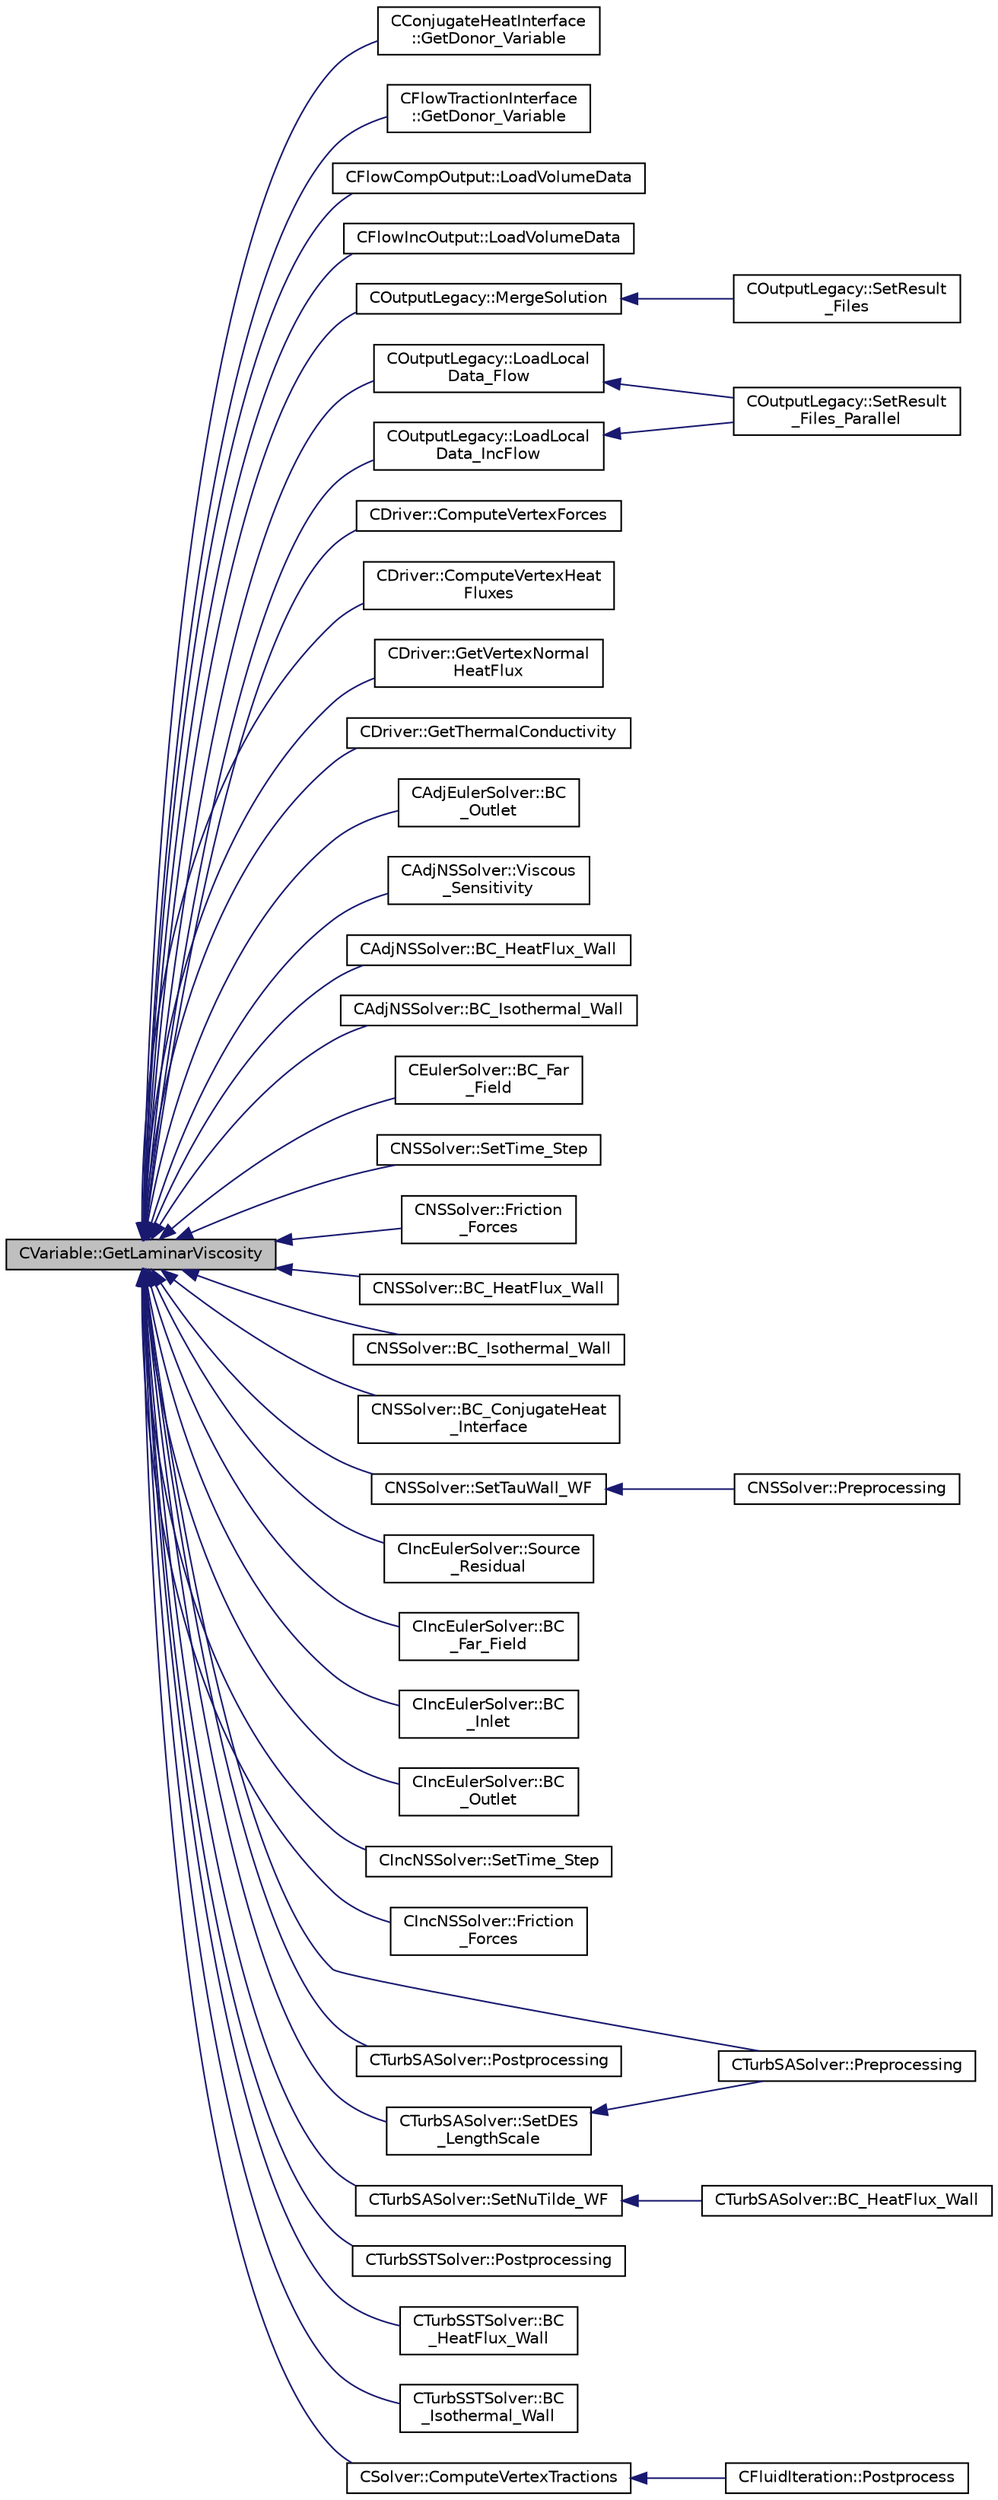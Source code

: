 digraph "CVariable::GetLaminarViscosity"
{
  edge [fontname="Helvetica",fontsize="10",labelfontname="Helvetica",labelfontsize="10"];
  node [fontname="Helvetica",fontsize="10",shape=record];
  rankdir="LR";
  Node1449 [label="CVariable::GetLaminarViscosity",height=0.2,width=0.4,color="black", fillcolor="grey75", style="filled", fontcolor="black"];
  Node1449 -> Node1450 [dir="back",color="midnightblue",fontsize="10",style="solid",fontname="Helvetica"];
  Node1450 [label="CConjugateHeatInterface\l::GetDonor_Variable",height=0.2,width=0.4,color="black", fillcolor="white", style="filled",URL="$class_c_conjugate_heat_interface.html#a202dd62e4a06b68c52ffa585d6c28149",tooltip="Retrieve the variable that will be sent from donor mesh to target mesh. "];
  Node1449 -> Node1451 [dir="back",color="midnightblue",fontsize="10",style="solid",fontname="Helvetica"];
  Node1451 [label="CFlowTractionInterface\l::GetDonor_Variable",height=0.2,width=0.4,color="black", fillcolor="white", style="filled",URL="$class_c_flow_traction_interface.html#a7c3fc88326404bd3570286e722429fbc",tooltip="Retrieve the variable that will be sent from donor mesh to target mesh. "];
  Node1449 -> Node1452 [dir="back",color="midnightblue",fontsize="10",style="solid",fontname="Helvetica"];
  Node1452 [label="CFlowCompOutput::LoadVolumeData",height=0.2,width=0.4,color="black", fillcolor="white", style="filled",URL="$class_c_flow_comp_output.html#a4dbb2657e6ea72800af13ddf08789276",tooltip="Set the values of the volume output fields for a point. "];
  Node1449 -> Node1453 [dir="back",color="midnightblue",fontsize="10",style="solid",fontname="Helvetica"];
  Node1453 [label="CFlowIncOutput::LoadVolumeData",height=0.2,width=0.4,color="black", fillcolor="white", style="filled",URL="$class_c_flow_inc_output.html#a72e2584bbcbcf7e3a94dae5344953f08",tooltip="Set the values of the volume output fields for a point. "];
  Node1449 -> Node1454 [dir="back",color="midnightblue",fontsize="10",style="solid",fontname="Helvetica"];
  Node1454 [label="COutputLegacy::MergeSolution",height=0.2,width=0.4,color="black", fillcolor="white", style="filled",URL="$class_c_output_legacy.html#af30cc9d6a1d32da2af7043901a5914cf",tooltip="Merge the solution into a data structure used for output file writing. "];
  Node1454 -> Node1455 [dir="back",color="midnightblue",fontsize="10",style="solid",fontname="Helvetica"];
  Node1455 [label="COutputLegacy::SetResult\l_Files",height=0.2,width=0.4,color="black", fillcolor="white", style="filled",URL="$class_c_output_legacy.html#aa817439538e8cf82f82acbfa0bf7e735",tooltip="Writes and organizes the all the output files, except the history one, for serial computations..."];
  Node1449 -> Node1456 [dir="back",color="midnightblue",fontsize="10",style="solid",fontname="Helvetica"];
  Node1456 [label="COutputLegacy::LoadLocal\lData_Flow",height=0.2,width=0.4,color="black", fillcolor="white", style="filled",URL="$class_c_output_legacy.html#a83e5de863b29fe3a222074d93d696d57",tooltip="Load the desired solution data into a structure used for parallel reordering and output file writing ..."];
  Node1456 -> Node1457 [dir="back",color="midnightblue",fontsize="10",style="solid",fontname="Helvetica"];
  Node1457 [label="COutputLegacy::SetResult\l_Files_Parallel",height=0.2,width=0.4,color="black", fillcolor="white", style="filled",URL="$class_c_output_legacy.html#a9e7832982d8237df4df455b027fd203b",tooltip="Writes and organizes the all the output files, except the history one, for parallel computations..."];
  Node1449 -> Node1458 [dir="back",color="midnightblue",fontsize="10",style="solid",fontname="Helvetica"];
  Node1458 [label="COutputLegacy::LoadLocal\lData_IncFlow",height=0.2,width=0.4,color="black", fillcolor="white", style="filled",URL="$class_c_output_legacy.html#a2d955089c8894a2eb795970f06e7900d",tooltip="Load the desired solution data into a structure used for parallel reordering and output file writing ..."];
  Node1458 -> Node1457 [dir="back",color="midnightblue",fontsize="10",style="solid",fontname="Helvetica"];
  Node1449 -> Node1459 [dir="back",color="midnightblue",fontsize="10",style="solid",fontname="Helvetica"];
  Node1459 [label="CDriver::ComputeVertexForces",height=0.2,width=0.4,color="black", fillcolor="white", style="filled",URL="$class_c_driver.html#a062981b2eee546849e09f0057042c1a3",tooltip="Compute the total force (pressure and shear stress) at a vertex on a specified marker (3 components)..."];
  Node1449 -> Node1460 [dir="back",color="midnightblue",fontsize="10",style="solid",fontname="Helvetica"];
  Node1460 [label="CDriver::ComputeVertexHeat\lFluxes",height=0.2,width=0.4,color="black", fillcolor="white", style="filled",URL="$class_c_driver.html#a6b9bdfedb484be9b1918b53ade55f023",tooltip="Compute the heat flux at a vertex on a specified marker (3 components). "];
  Node1449 -> Node1461 [dir="back",color="midnightblue",fontsize="10",style="solid",fontname="Helvetica"];
  Node1461 [label="CDriver::GetVertexNormal\lHeatFlux",height=0.2,width=0.4,color="black", fillcolor="white", style="filled",URL="$class_c_driver.html#a767ca7234689074b36fdfa57048b560a",tooltip="Get the wall normal component of the heat flux at a vertex on a specified marker. ..."];
  Node1449 -> Node1462 [dir="back",color="midnightblue",fontsize="10",style="solid",fontname="Helvetica"];
  Node1462 [label="CDriver::GetThermalConductivity",height=0.2,width=0.4,color="black", fillcolor="white", style="filled",URL="$class_c_driver.html#a66859e13fce9d9d52333cdf68340d8b5",tooltip="Get the thermal conductivity at a vertex on a specified marker. "];
  Node1449 -> Node1463 [dir="back",color="midnightblue",fontsize="10",style="solid",fontname="Helvetica"];
  Node1463 [label="CAdjEulerSolver::BC\l_Outlet",height=0.2,width=0.4,color="black", fillcolor="white", style="filled",URL="$class_c_adj_euler_solver.html#a0b3408be5adebd52b79bd3c5227cbe9d",tooltip="Impose the outlet boundary condition. "];
  Node1449 -> Node1464 [dir="back",color="midnightblue",fontsize="10",style="solid",fontname="Helvetica"];
  Node1464 [label="CAdjNSSolver::Viscous\l_Sensitivity",height=0.2,width=0.4,color="black", fillcolor="white", style="filled",URL="$class_c_adj_n_s_solver.html#ab05613f9de871991f55c2e1f12eac8dd",tooltip="Compute the viscous sensitivity of the functional. "];
  Node1449 -> Node1465 [dir="back",color="midnightblue",fontsize="10",style="solid",fontname="Helvetica"];
  Node1465 [label="CAdjNSSolver::BC_HeatFlux_Wall",height=0.2,width=0.4,color="black", fillcolor="white", style="filled",URL="$class_c_adj_n_s_solver.html#a1a251c98efda4a84d7cd7751cc032113",tooltip="Impose via the residual or brute force the Navier-Stokes adjoint boundary condition (heat flux)..."];
  Node1449 -> Node1466 [dir="back",color="midnightblue",fontsize="10",style="solid",fontname="Helvetica"];
  Node1466 [label="CAdjNSSolver::BC_Isothermal_Wall",height=0.2,width=0.4,color="black", fillcolor="white", style="filled",URL="$class_c_adj_n_s_solver.html#a20cd2fa256386da7791e11f40b701003",tooltip="Impose via the residual or brute force the Navier-Stokes adjoint boundary condition (heat flux)..."];
  Node1449 -> Node1467 [dir="back",color="midnightblue",fontsize="10",style="solid",fontname="Helvetica"];
  Node1467 [label="CEulerSolver::BC_Far\l_Field",height=0.2,width=0.4,color="black", fillcolor="white", style="filled",URL="$class_c_euler_solver.html#a3cb64b1356f6c0dd43c08df012d99f01",tooltip="Impose the far-field boundary condition using characteristics. "];
  Node1449 -> Node1468 [dir="back",color="midnightblue",fontsize="10",style="solid",fontname="Helvetica"];
  Node1468 [label="CNSSolver::SetTime_Step",height=0.2,width=0.4,color="black", fillcolor="white", style="filled",URL="$class_c_n_s_solver.html#a340a62e197f7386736db85967e586804",tooltip="Compute the time step for solving the Navier-Stokes equations with turbulence model. "];
  Node1449 -> Node1469 [dir="back",color="midnightblue",fontsize="10",style="solid",fontname="Helvetica"];
  Node1469 [label="CNSSolver::Friction\l_Forces",height=0.2,width=0.4,color="black", fillcolor="white", style="filled",URL="$class_c_n_s_solver.html#acc926a2b83d8b90fa71faf46abe8f6b7",tooltip="Compute the viscous forces and all the addimensional coefficients. "];
  Node1449 -> Node1470 [dir="back",color="midnightblue",fontsize="10",style="solid",fontname="Helvetica"];
  Node1470 [label="CNSSolver::BC_HeatFlux_Wall",height=0.2,width=0.4,color="black", fillcolor="white", style="filled",URL="$class_c_n_s_solver.html#a94ecf958fefe5b9f6135ac0e14d1ea80",tooltip="Impose a constant heat-flux condition at the wall. "];
  Node1449 -> Node1471 [dir="back",color="midnightblue",fontsize="10",style="solid",fontname="Helvetica"];
  Node1471 [label="CNSSolver::BC_Isothermal_Wall",height=0.2,width=0.4,color="black", fillcolor="white", style="filled",URL="$class_c_n_s_solver.html#acc95e1ac60fd8a27a8e44d1015c7deba",tooltip="Impose the Navier-Stokes boundary condition (strong). "];
  Node1449 -> Node1472 [dir="back",color="midnightblue",fontsize="10",style="solid",fontname="Helvetica"];
  Node1472 [label="CNSSolver::BC_ConjugateHeat\l_Interface",height=0.2,width=0.4,color="black", fillcolor="white", style="filled",URL="$class_c_n_s_solver.html#ad7c717280b27282a9e02bb1c0b50480a",tooltip="Impose the Navier-Stokes boundary condition (strong) with values from a CHT coupling. "];
  Node1449 -> Node1473 [dir="back",color="midnightblue",fontsize="10",style="solid",fontname="Helvetica"];
  Node1473 [label="CNSSolver::SetTauWall_WF",height=0.2,width=0.4,color="black", fillcolor="white", style="filled",URL="$class_c_n_s_solver.html#afeaca8e0c1a6da9eb2c4d2ddd64bc949",tooltip="Computes the wall shear stress (Tau_Wall) on the surface using a wall function. "];
  Node1473 -> Node1474 [dir="back",color="midnightblue",fontsize="10",style="solid",fontname="Helvetica"];
  Node1474 [label="CNSSolver::Preprocessing",height=0.2,width=0.4,color="black", fillcolor="white", style="filled",URL="$class_c_n_s_solver.html#a028c83d18cf8520dff2f9628d8a04e4b",tooltip="Restart residual and compute gradients. "];
  Node1449 -> Node1475 [dir="back",color="midnightblue",fontsize="10",style="solid",fontname="Helvetica"];
  Node1475 [label="CIncEulerSolver::Source\l_Residual",height=0.2,width=0.4,color="black", fillcolor="white", style="filled",URL="$class_c_inc_euler_solver.html#aaa52f2305bb8f93d51fd0910c1ddeec9",tooltip="Source term integration. "];
  Node1449 -> Node1476 [dir="back",color="midnightblue",fontsize="10",style="solid",fontname="Helvetica"];
  Node1476 [label="CIncEulerSolver::BC\l_Far_Field",height=0.2,width=0.4,color="black", fillcolor="white", style="filled",URL="$class_c_inc_euler_solver.html#abd738a529f7f77c97587c6785b0f40d3",tooltip="Impose the far-field boundary condition using characteristics. "];
  Node1449 -> Node1477 [dir="back",color="midnightblue",fontsize="10",style="solid",fontname="Helvetica"];
  Node1477 [label="CIncEulerSolver::BC\l_Inlet",height=0.2,width=0.4,color="black", fillcolor="white", style="filled",URL="$class_c_inc_euler_solver.html#a318f79c279e467bbea21276ccd08ca92",tooltip="Impose a subsonic inlet boundary condition. "];
  Node1449 -> Node1478 [dir="back",color="midnightblue",fontsize="10",style="solid",fontname="Helvetica"];
  Node1478 [label="CIncEulerSolver::BC\l_Outlet",height=0.2,width=0.4,color="black", fillcolor="white", style="filled",URL="$class_c_inc_euler_solver.html#aa64170c7c7a237d0c7427a8359c2967a",tooltip="Impose the outlet boundary condition. "];
  Node1449 -> Node1479 [dir="back",color="midnightblue",fontsize="10",style="solid",fontname="Helvetica"];
  Node1479 [label="CIncNSSolver::SetTime_Step",height=0.2,width=0.4,color="black", fillcolor="white", style="filled",URL="$class_c_inc_n_s_solver.html#a50e3b8e05bda6be8be79b9068c06bd4e",tooltip="Compute the time step for solving the Navier-Stokes equations with turbulence model. "];
  Node1449 -> Node1480 [dir="back",color="midnightblue",fontsize="10",style="solid",fontname="Helvetica"];
  Node1480 [label="CIncNSSolver::Friction\l_Forces",height=0.2,width=0.4,color="black", fillcolor="white", style="filled",URL="$class_c_inc_n_s_solver.html#a5a106c634b0c06ac4a68b1a6241f203a",tooltip="Compute the viscous forces and all the addimensional coefficients. "];
  Node1449 -> Node1481 [dir="back",color="midnightblue",fontsize="10",style="solid",fontname="Helvetica"];
  Node1481 [label="CTurbSASolver::Preprocessing",height=0.2,width=0.4,color="black", fillcolor="white", style="filled",URL="$class_c_turb_s_a_solver.html#a225518dc5f0ca6ed894add826aaa16ea",tooltip="Restart residual and compute gradients. "];
  Node1449 -> Node1482 [dir="back",color="midnightblue",fontsize="10",style="solid",fontname="Helvetica"];
  Node1482 [label="CTurbSASolver::Postprocessing",height=0.2,width=0.4,color="black", fillcolor="white", style="filled",URL="$class_c_turb_s_a_solver.html#ae10554d5dc71b23ba49d342921211197",tooltip="A virtual member. "];
  Node1449 -> Node1483 [dir="back",color="midnightblue",fontsize="10",style="solid",fontname="Helvetica"];
  Node1483 [label="CTurbSASolver::SetNuTilde_WF",height=0.2,width=0.4,color="black", fillcolor="white", style="filled",URL="$class_c_turb_s_a_solver.html#a939bd9305ddd11a3079a9987bd832a5d",tooltip="Compute nu tilde from the wall functions. "];
  Node1483 -> Node1484 [dir="back",color="midnightblue",fontsize="10",style="solid",fontname="Helvetica"];
  Node1484 [label="CTurbSASolver::BC_HeatFlux_Wall",height=0.2,width=0.4,color="black", fillcolor="white", style="filled",URL="$class_c_turb_s_a_solver.html#a19089784668fa7ece2bd0400405f0a47",tooltip="Impose the Navier-Stokes wall boundary condition. "];
  Node1449 -> Node1485 [dir="back",color="midnightblue",fontsize="10",style="solid",fontname="Helvetica"];
  Node1485 [label="CTurbSASolver::SetDES\l_LengthScale",height=0.2,width=0.4,color="black", fillcolor="white", style="filled",URL="$class_c_turb_s_a_solver.html#abd9b44db73a48a35caa4215dd105b193",tooltip="A virtual member. "];
  Node1485 -> Node1481 [dir="back",color="midnightblue",fontsize="10",style="solid",fontname="Helvetica"];
  Node1449 -> Node1486 [dir="back",color="midnightblue",fontsize="10",style="solid",fontname="Helvetica"];
  Node1486 [label="CTurbSSTSolver::Postprocessing",height=0.2,width=0.4,color="black", fillcolor="white", style="filled",URL="$class_c_turb_s_s_t_solver.html#aa5306eec5b89c3c229c2a4c41846eb4d",tooltip="Computes the eddy viscosity. "];
  Node1449 -> Node1487 [dir="back",color="midnightblue",fontsize="10",style="solid",fontname="Helvetica"];
  Node1487 [label="CTurbSSTSolver::BC\l_HeatFlux_Wall",height=0.2,width=0.4,color="black", fillcolor="white", style="filled",URL="$class_c_turb_s_s_t_solver.html#a3fb14a09a1f73b3c1d556de3366635de",tooltip="Impose the Navier-Stokes wall boundary condition. "];
  Node1449 -> Node1488 [dir="back",color="midnightblue",fontsize="10",style="solid",fontname="Helvetica"];
  Node1488 [label="CTurbSSTSolver::BC\l_Isothermal_Wall",height=0.2,width=0.4,color="black", fillcolor="white", style="filled",URL="$class_c_turb_s_s_t_solver.html#ab2b9d56afdd329a446483df2a599bc6e",tooltip="Impose the Navier-Stokes wall boundary condition. "];
  Node1449 -> Node1489 [dir="back",color="midnightblue",fontsize="10",style="solid",fontname="Helvetica"];
  Node1489 [label="CSolver::ComputeVertexTractions",height=0.2,width=0.4,color="black", fillcolor="white", style="filled",URL="$class_c_solver.html#a062ffe8448e7cb0286cf3265d426ebe9",tooltip="Compute the tractions at the vertices. "];
  Node1489 -> Node1490 [dir="back",color="midnightblue",fontsize="10",style="solid",fontname="Helvetica"];
  Node1490 [label="CFluidIteration::Postprocess",height=0.2,width=0.4,color="black", fillcolor="white", style="filled",URL="$class_c_fluid_iteration.html#ab7c73b7bf5585c8d6878366f7825a6f6",tooltip="Postprocesses the fluid system before heading to another physics system or the next iteration..."];
}
